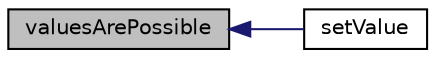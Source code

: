 digraph "valuesArePossible"
{
  edge [fontname="Helvetica",fontsize="10",labelfontname="Helvetica",labelfontsize="10"];
  node [fontname="Helvetica",fontsize="10",shape=record];
  rankdir="LR";
  Node1 [label="valuesArePossible",height=0.2,width=0.4,color="black", fillcolor="grey75", style="filled" fontcolor="black"];
  Node1 -> Node2 [dir="back",color="midnightblue",fontsize="10",style="solid",fontname="Helvetica"];
  Node2 [label="setValue",height=0.2,width=0.4,color="black", fillcolor="white", style="filled",URL="$class_simple_checkbox_group.html#a632cfa5aa1306f8a5735f079d2a9ad8d"];
}
